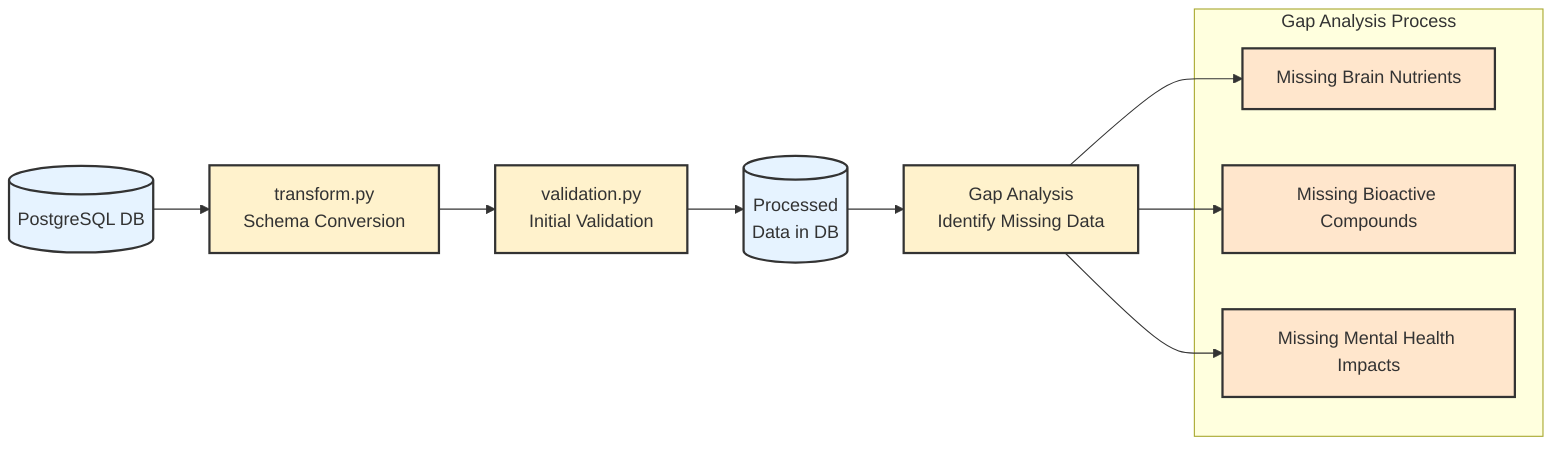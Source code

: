 flowchart LR
    %% Database Sources
    DB[(PostgreSQL DB)]
    
    %% Processing Steps
    TRANSFORM[transform.py\nSchema Conversion]
    GAP[Gap Analysis\nIdentify Missing Data]
    VALIDATE[validation.py\nInitial Validation]
    
    %% Return to Database
    DB_PROCESSED[(Processed\nData in DB)]
    
    %% Flow
    DB --> TRANSFORM
    TRANSFORM --> VALIDATE
    VALIDATE --> DB_PROCESSED
    DB_PROCESSED --> GAP
    
    %% Gap Analysis Details
    subgraph "Gap Analysis Process"
        BRAIN_GAP[Missing Brain Nutrients]
        BIO_GAP[Missing Bioactive Compounds]
        IMPACT_GAP[Missing Mental Health Impacts]
    end
    
    GAP --> BRAIN_GAP
    GAP --> BIO_GAP
    GAP --> IMPACT_GAP
    
    %% Styling
    classDef database fill:#e6f3ff,stroke:#333,stroke-width:2px
    classDef process fill:#fff2cc,stroke:#333,stroke-width:2px
    classDef output fill:#d5e8d4,stroke:#333,stroke-width:2px
    classDef gap fill:#ffe6cc,stroke:#333,stroke-width:2px
    
    class DB,DB_PROCESSED database
    class TRANSFORM,VALIDATE,GAP process
    class BRAIN_GAP,BIO_GAP,IMPACT_GAP gap